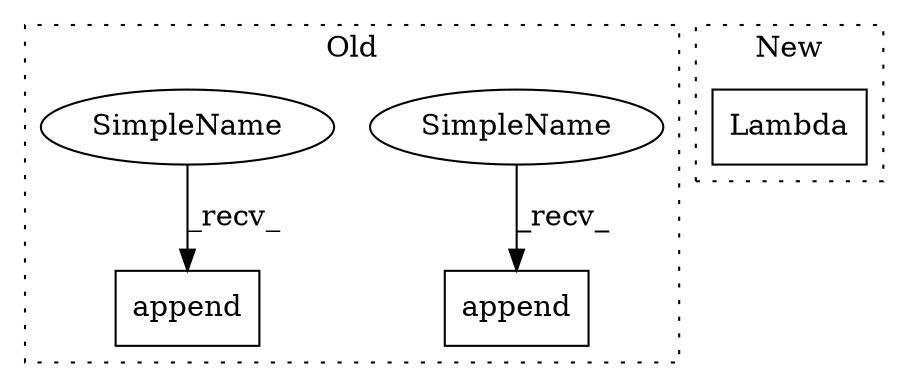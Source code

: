 digraph G {
subgraph cluster0 {
1 [label="append" a="32" s="648,658" l="7,1" shape="box"];
3 [label="append" a="32" s="1037,1045" l="7,1" shape="box"];
4 [label="SimpleName" a="42" s="1035" l="1" shape="ellipse"];
5 [label="SimpleName" a="42" s="646" l="1" shape="ellipse"];
label = "Old";
style="dotted";
}
subgraph cluster1 {
2 [label="Lambda" a="32" s="441,471" l="7,1" shape="box"];
label = "New";
style="dotted";
}
4 -> 3 [label="_recv_"];
5 -> 1 [label="_recv_"];
}